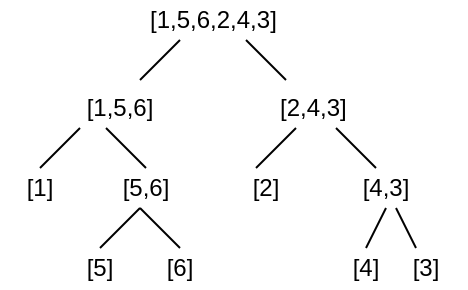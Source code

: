 <mxfile version="10.6.7" type="device"><diagram id="DxO2a7ZzS3lwVktUK_Wx" name="拆分"><mxGraphModel dx="566" dy="408" grid="1" gridSize="10" guides="1" tooltips="1" connect="1" arrows="1" fold="1" page="1" pageScale="1" pageWidth="827" pageHeight="1169" math="0" shadow="0"><root><mxCell id="0"/><mxCell id="1" parent="0"/><mxCell id="Z2TOlCCkX42fy9BnIUp9-1" value="&lt;div&gt;[&lt;span&gt;1,5,6,2,4,3&lt;/span&gt;]&lt;/div&gt;" style="text;html=1;resizable=0;points=[];autosize=1;align=left;verticalAlign=top;spacingTop=-4;" parent="1" vertex="1"><mxGeometry x="223" y="86" width="80" height="20" as="geometry"/></mxCell><mxCell id="Z2TOlCCkX42fy9BnIUp9-2" value="[1,5,6]&lt;br&gt;" style="text;html=1;strokeColor=none;fillColor=none;align=center;verticalAlign=middle;whiteSpace=wrap;rounded=0;" parent="1" vertex="1"><mxGeometry x="190" y="130" width="40" height="20" as="geometry"/></mxCell><mxCell id="Z2TOlCCkX42fy9BnIUp9-3" value="&lt;div&gt;[&lt;span&gt;2,4,3&lt;/span&gt;]&lt;/div&gt;" style="text;html=1;resizable=0;points=[];autosize=1;align=left;verticalAlign=top;spacingTop=-4;" parent="1" vertex="1"><mxGeometry x="288" y="130" width="50" height="20" as="geometry"/></mxCell><mxCell id="Z2TOlCCkX42fy9BnIUp9-4" value="[1]" style="text;html=1;strokeColor=none;fillColor=none;align=center;verticalAlign=middle;whiteSpace=wrap;rounded=0;" parent="1" vertex="1"><mxGeometry x="150" y="170" width="40" height="20" as="geometry"/></mxCell><mxCell id="Z2TOlCCkX42fy9BnIUp9-6" value="[5,6]" style="text;html=1;strokeColor=none;fillColor=none;align=center;verticalAlign=middle;whiteSpace=wrap;rounded=0;" parent="1" vertex="1"><mxGeometry x="203" y="170" width="40" height="20" as="geometry"/></mxCell><mxCell id="Z2TOlCCkX42fy9BnIUp9-10" value="[2]" style="text;html=1;strokeColor=none;fillColor=none;align=center;verticalAlign=middle;whiteSpace=wrap;rounded=0;" parent="1" vertex="1"><mxGeometry x="263" y="170" width="40" height="20" as="geometry"/></mxCell><mxCell id="Z2TOlCCkX42fy9BnIUp9-12" value="[4,3]" style="text;html=1;strokeColor=none;fillColor=none;align=center;verticalAlign=middle;whiteSpace=wrap;rounded=0;" parent="1" vertex="1"><mxGeometry x="323" y="170" width="40" height="20" as="geometry"/></mxCell><mxCell id="Z2TOlCCkX42fy9BnIUp9-14" value="[5]" style="text;html=1;strokeColor=none;fillColor=none;align=center;verticalAlign=middle;whiteSpace=wrap;rounded=0;" parent="1" vertex="1"><mxGeometry x="180" y="210" width="40" height="20" as="geometry"/></mxCell><mxCell id="Z2TOlCCkX42fy9BnIUp9-17" value="[6]" style="text;html=1;strokeColor=none;fillColor=none;align=center;verticalAlign=middle;whiteSpace=wrap;rounded=0;" parent="1" vertex="1"><mxGeometry x="220" y="210" width="40" height="20" as="geometry"/></mxCell><mxCell id="Z2TOlCCkX42fy9BnIUp9-18" value="[4]" style="text;html=1;strokeColor=none;fillColor=none;align=center;verticalAlign=middle;whiteSpace=wrap;rounded=0;" parent="1" vertex="1"><mxGeometry x="313" y="210" width="40" height="20" as="geometry"/></mxCell><mxCell id="Z2TOlCCkX42fy9BnIUp9-19" value="[3]" style="text;html=1;strokeColor=none;fillColor=none;align=center;verticalAlign=middle;whiteSpace=wrap;rounded=0;" parent="1" vertex="1"><mxGeometry x="343" y="210" width="40" height="20" as="geometry"/></mxCell><mxCell id="Z2TOlCCkX42fy9BnIUp9-24" value="" style="endArrow=none;html=1;" parent="1" edge="1"><mxGeometry width="50" height="50" relative="1" as="geometry"><mxPoint x="220" y="126" as="sourcePoint"/><mxPoint x="240" y="106" as="targetPoint"/></mxGeometry></mxCell><mxCell id="Z2TOlCCkX42fy9BnIUp9-26" value="" style="endArrow=none;html=1;" parent="1" edge="1"><mxGeometry width="50" height="50" relative="1" as="geometry"><mxPoint x="273" y="106" as="sourcePoint"/><mxPoint x="293" y="126" as="targetPoint"/></mxGeometry></mxCell><mxCell id="Z2TOlCCkX42fy9BnIUp9-27" value="" style="endArrow=none;html=1;" parent="1" edge="1"><mxGeometry width="50" height="50" relative="1" as="geometry"><mxPoint x="170" y="170" as="sourcePoint"/><mxPoint x="190" y="150" as="targetPoint"/></mxGeometry></mxCell><mxCell id="Z2TOlCCkX42fy9BnIUp9-30" value="" style="endArrow=none;html=1;" parent="1" edge="1"><mxGeometry width="50" height="50" relative="1" as="geometry"><mxPoint x="203" y="150" as="sourcePoint"/><mxPoint x="223" y="170" as="targetPoint"/></mxGeometry></mxCell><mxCell id="Z2TOlCCkX42fy9BnIUp9-31" value="" style="endArrow=none;html=1;" parent="1" edge="1"><mxGeometry width="50" height="50" relative="1" as="geometry"><mxPoint x="318" y="150" as="sourcePoint"/><mxPoint x="338" y="170" as="targetPoint"/></mxGeometry></mxCell><mxCell id="Z2TOlCCkX42fy9BnIUp9-33" value="" style="endArrow=none;html=1;" parent="1" edge="1"><mxGeometry width="50" height="50" relative="1" as="geometry"><mxPoint x="278" y="170" as="sourcePoint"/><mxPoint x="298" y="150" as="targetPoint"/></mxGeometry></mxCell><mxCell id="Z2TOlCCkX42fy9BnIUp9-35" value="" style="endArrow=none;html=1;" parent="1" edge="1"><mxGeometry width="50" height="50" relative="1" as="geometry"><mxPoint x="200" y="210" as="sourcePoint"/><mxPoint x="220" y="190" as="targetPoint"/></mxGeometry></mxCell><mxCell id="Z2TOlCCkX42fy9BnIUp9-36" value="" style="endArrow=none;html=1;" parent="1" edge="1"><mxGeometry width="50" height="50" relative="1" as="geometry"><mxPoint x="220" y="190" as="sourcePoint"/><mxPoint x="240" y="210" as="targetPoint"/></mxGeometry></mxCell><mxCell id="Z2TOlCCkX42fy9BnIUp9-37" value="" style="endArrow=none;html=1;" parent="1" edge="1"><mxGeometry width="50" height="50" relative="1" as="geometry"><mxPoint x="333" y="210" as="sourcePoint"/><mxPoint x="343" y="190" as="targetPoint"/></mxGeometry></mxCell><mxCell id="Z2TOlCCkX42fy9BnIUp9-42" value="" style="endArrow=none;html=1;" parent="1" edge="1"><mxGeometry width="50" height="50" relative="1" as="geometry"><mxPoint x="348" y="190" as="sourcePoint"/><mxPoint x="358" y="210" as="targetPoint"/></mxGeometry></mxCell></root></mxGraphModel></diagram><diagram id="YyHnmwFoYzRqqCsIIko0" name="归并"><mxGraphModel dx="566" dy="359" grid="1" gridSize="10" guides="1" tooltips="1" connect="1" arrows="1" fold="1" page="1" pageScale="1" pageWidth="827" pageHeight="1169" math="0" shadow="0"><root><mxCell id="k8yweTk6h1vAB_c0Eptb-0"/><mxCell id="k8yweTk6h1vAB_c0Eptb-1" parent="k8yweTk6h1vAB_c0Eptb-0"/><mxCell id="gQnkmh0Yfx1Q3YD2xaRy-0" value="&lt;div&gt;[&lt;span&gt;1,2,3,4,5,6&lt;/span&gt;]&lt;/div&gt;" style="text;html=1;resizable=0;points=[];autosize=1;align=left;verticalAlign=top;spacingTop=-4;" parent="k8yweTk6h1vAB_c0Eptb-1" vertex="1"><mxGeometry x="223" y="86" width="80" height="20" as="geometry"/></mxCell><mxCell id="gQnkmh0Yfx1Q3YD2xaRy-1" value="[1,5,6]&lt;br&gt;" style="text;html=1;strokeColor=none;fillColor=none;align=center;verticalAlign=middle;whiteSpace=wrap;rounded=0;" parent="k8yweTk6h1vAB_c0Eptb-1" vertex="1"><mxGeometry x="190" y="130" width="40" height="20" as="geometry"/></mxCell><mxCell id="gQnkmh0Yfx1Q3YD2xaRy-2" value="&lt;div&gt;[&lt;span&gt;2,3,4&lt;/span&gt;]&lt;/div&gt;" style="text;html=1;resizable=0;points=[];autosize=1;align=left;verticalAlign=top;spacingTop=-4;" parent="k8yweTk6h1vAB_c0Eptb-1" vertex="1"><mxGeometry x="288" y="130" width="50" height="20" as="geometry"/></mxCell><mxCell id="gQnkmh0Yfx1Q3YD2xaRy-3" value="[1]" style="text;html=1;strokeColor=none;fillColor=none;align=center;verticalAlign=middle;whiteSpace=wrap;rounded=0;" parent="k8yweTk6h1vAB_c0Eptb-1" vertex="1"><mxGeometry x="150" y="170" width="40" height="20" as="geometry"/></mxCell><mxCell id="gQnkmh0Yfx1Q3YD2xaRy-4" value="[5,6]" style="text;html=1;strokeColor=none;fillColor=none;align=center;verticalAlign=middle;whiteSpace=wrap;rounded=0;" parent="k8yweTk6h1vAB_c0Eptb-1" vertex="1"><mxGeometry x="203" y="170" width="40" height="20" as="geometry"/></mxCell><mxCell id="gQnkmh0Yfx1Q3YD2xaRy-5" value="[2]" style="text;html=1;strokeColor=none;fillColor=none;align=center;verticalAlign=middle;whiteSpace=wrap;rounded=0;" parent="k8yweTk6h1vAB_c0Eptb-1" vertex="1"><mxGeometry x="263" y="170" width="40" height="20" as="geometry"/></mxCell><mxCell id="gQnkmh0Yfx1Q3YD2xaRy-6" value="[3,4]" style="text;html=1;strokeColor=none;fillColor=none;align=center;verticalAlign=middle;whiteSpace=wrap;rounded=0;" parent="k8yweTk6h1vAB_c0Eptb-1" vertex="1"><mxGeometry x="323" y="170" width="40" height="20" as="geometry"/></mxCell><mxCell id="gQnkmh0Yfx1Q3YD2xaRy-7" value="[5]" style="text;html=1;strokeColor=none;fillColor=none;align=center;verticalAlign=middle;whiteSpace=wrap;rounded=0;" parent="k8yweTk6h1vAB_c0Eptb-1" vertex="1"><mxGeometry x="180" y="210" width="40" height="20" as="geometry"/></mxCell><mxCell id="gQnkmh0Yfx1Q3YD2xaRy-8" value="[6]" style="text;html=1;strokeColor=none;fillColor=none;align=center;verticalAlign=middle;whiteSpace=wrap;rounded=0;" parent="k8yweTk6h1vAB_c0Eptb-1" vertex="1"><mxGeometry x="220" y="210" width="40" height="20" as="geometry"/></mxCell><mxCell id="gQnkmh0Yfx1Q3YD2xaRy-9" value="[4]" style="text;html=1;strokeColor=none;fillColor=none;align=center;verticalAlign=middle;whiteSpace=wrap;rounded=0;" parent="k8yweTk6h1vAB_c0Eptb-1" vertex="1"><mxGeometry x="313" y="210" width="40" height="20" as="geometry"/></mxCell><mxCell id="gQnkmh0Yfx1Q3YD2xaRy-10" value="[3]" style="text;html=1;strokeColor=none;fillColor=none;align=center;verticalAlign=middle;whiteSpace=wrap;rounded=0;" parent="k8yweTk6h1vAB_c0Eptb-1" vertex="1"><mxGeometry x="343" y="210" width="40" height="20" as="geometry"/></mxCell><mxCell id="gQnkmh0Yfx1Q3YD2xaRy-11" value="" style="endArrow=none;html=1;" parent="k8yweTk6h1vAB_c0Eptb-1" edge="1"><mxGeometry width="50" height="50" relative="1" as="geometry"><mxPoint x="220" y="126" as="sourcePoint"/><mxPoint x="240" y="106" as="targetPoint"/></mxGeometry></mxCell><mxCell id="gQnkmh0Yfx1Q3YD2xaRy-12" value="" style="endArrow=none;html=1;" parent="k8yweTk6h1vAB_c0Eptb-1" edge="1"><mxGeometry width="50" height="50" relative="1" as="geometry"><mxPoint x="273" y="106" as="sourcePoint"/><mxPoint x="293" y="126" as="targetPoint"/></mxGeometry></mxCell><mxCell id="gQnkmh0Yfx1Q3YD2xaRy-13" value="" style="endArrow=none;html=1;" parent="k8yweTk6h1vAB_c0Eptb-1" edge="1"><mxGeometry width="50" height="50" relative="1" as="geometry"><mxPoint x="170" y="170" as="sourcePoint"/><mxPoint x="190" y="150" as="targetPoint"/></mxGeometry></mxCell><mxCell id="gQnkmh0Yfx1Q3YD2xaRy-14" value="" style="endArrow=none;html=1;" parent="k8yweTk6h1vAB_c0Eptb-1" edge="1"><mxGeometry width="50" height="50" relative="1" as="geometry"><mxPoint x="203" y="150" as="sourcePoint"/><mxPoint x="223" y="170" as="targetPoint"/></mxGeometry></mxCell><mxCell id="gQnkmh0Yfx1Q3YD2xaRy-15" value="" style="endArrow=none;html=1;" parent="k8yweTk6h1vAB_c0Eptb-1" edge="1"><mxGeometry width="50" height="50" relative="1" as="geometry"><mxPoint x="318" y="150" as="sourcePoint"/><mxPoint x="338" y="170" as="targetPoint"/></mxGeometry></mxCell><mxCell id="gQnkmh0Yfx1Q3YD2xaRy-16" value="" style="endArrow=none;html=1;" parent="k8yweTk6h1vAB_c0Eptb-1" edge="1"><mxGeometry width="50" height="50" relative="1" as="geometry"><mxPoint x="278" y="170" as="sourcePoint"/><mxPoint x="298" y="150" as="targetPoint"/></mxGeometry></mxCell><mxCell id="gQnkmh0Yfx1Q3YD2xaRy-17" value="" style="endArrow=none;html=1;" parent="k8yweTk6h1vAB_c0Eptb-1" edge="1"><mxGeometry width="50" height="50" relative="1" as="geometry"><mxPoint x="200" y="210" as="sourcePoint"/><mxPoint x="220" y="190" as="targetPoint"/></mxGeometry></mxCell><mxCell id="gQnkmh0Yfx1Q3YD2xaRy-18" value="" style="endArrow=none;html=1;" parent="k8yweTk6h1vAB_c0Eptb-1" edge="1"><mxGeometry width="50" height="50" relative="1" as="geometry"><mxPoint x="220" y="190" as="sourcePoint"/><mxPoint x="240" y="210" as="targetPoint"/></mxGeometry></mxCell><mxCell id="gQnkmh0Yfx1Q3YD2xaRy-19" value="" style="endArrow=none;html=1;" parent="k8yweTk6h1vAB_c0Eptb-1" edge="1"><mxGeometry width="50" height="50" relative="1" as="geometry"><mxPoint x="333" y="210" as="sourcePoint"/><mxPoint x="343" y="190" as="targetPoint"/></mxGeometry></mxCell><mxCell id="gQnkmh0Yfx1Q3YD2xaRy-20" value="" style="endArrow=none;html=1;" parent="k8yweTk6h1vAB_c0Eptb-1" edge="1"><mxGeometry width="50" height="50" relative="1" as="geometry"><mxPoint x="348" y="190" as="sourcePoint"/><mxPoint x="358" y="210" as="targetPoint"/></mxGeometry></mxCell></root></mxGraphModel></diagram><diagram id="gW8d9bgy4Ns5wM3KU8mw" name="调用"><mxGraphModel dx="758" dy="438" grid="1" gridSize="10" guides="1" tooltips="1" connect="1" arrows="1" fold="1" page="1" pageScale="1" pageWidth="827" pageHeight="1169" math="0" shadow="0"><root><mxCell id="o7W9fSfgDyrN74L0mvUP-0"/><mxCell id="o7W9fSfgDyrN74L0mvUP-1" parent="o7W9fSfgDyrN74L0mvUP-0"/><mxCell id="o7W9fSfgDyrN74L0mvUP-2" value="mS([6,4,2])" style="text;html=1;strokeColor=none;fillColor=none;align=center;verticalAlign=middle;whiteSpace=wrap;rounded=0;" vertex="1" parent="o7W9fSfgDyrN74L0mvUP-1"><mxGeometry x="180" y="60" width="40" height="20" as="geometry"/></mxCell><mxCell id="S84jP1cBiyaFvkOYhT9s-0" value="m(mS[6],mS[4,2])" style="text;html=1;strokeColor=none;fillColor=none;align=center;verticalAlign=middle;whiteSpace=wrap;rounded=0;" vertex="1" parent="o7W9fSfgDyrN74L0mvUP-1"><mxGeometry x="140" y="95" width="120" height="40" as="geometry"/></mxCell><mxCell id="S84jP1cBiyaFvkOYhT9s-1" value="m([6], m(mS([4]), ms([2])))" style="text;html=1;strokeColor=none;fillColor=none;align=center;verticalAlign=middle;whiteSpace=wrap;rounded=0;" vertex="1" parent="o7W9fSfgDyrN74L0mvUP-1"><mxGeometry x="110" y="150" width="200" height="30" as="geometry"/></mxCell><mxCell id="S84jP1cBiyaFvkOYhT9s-4" value="m([6], m([4], [2]))" style="text;html=1;resizable=0;points=[];autosize=1;align=left;verticalAlign=top;spacingTop=-4;" vertex="1" parent="o7W9fSfgDyrN74L0mvUP-1"><mxGeometry x="160" y="210" width="100" height="20" as="geometry"/></mxCell><mxCell id="S84jP1cBiyaFvkOYhT9s-7" value="" style="endArrow=classic;html=1;" edge="1" parent="o7W9fSfgDyrN74L0mvUP-1"><mxGeometry width="50" height="50" relative="1" as="geometry"><mxPoint x="200" y="80" as="sourcePoint"/><mxPoint x="200" y="110" as="targetPoint"/></mxGeometry></mxCell><mxCell id="S84jP1cBiyaFvkOYhT9s-11" value="" style="endArrow=classic;html=1;" edge="1" parent="o7W9fSfgDyrN74L0mvUP-1"><mxGeometry width="50" height="50" relative="1" as="geometry"><mxPoint x="200" y="130" as="sourcePoint"/><mxPoint x="200" y="160" as="targetPoint"/></mxGeometry></mxCell><mxCell id="S84jP1cBiyaFvkOYhT9s-12" value="" style="endArrow=classic;html=1;" edge="1" parent="o7W9fSfgDyrN74L0mvUP-1"><mxGeometry width="50" height="50" relative="1" as="geometry"><mxPoint x="200" y="180" as="sourcePoint"/><mxPoint x="200" y="210" as="targetPoint"/></mxGeometry></mxCell></root></mxGraphModel></diagram></mxfile>